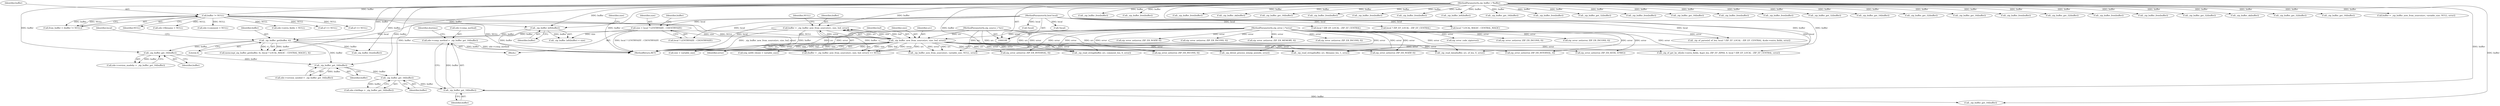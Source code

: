 digraph "0_libzip_2217022b7d1142738656d891e00b3d2d9179b796@pointer" {
"1000222" [label="(Call,zde->comp_method = _zip_buffer_get_16(buffer))"];
"1000226" [label="(Call,_zip_buffer_get_16(buffer))"];
"1000220" [label="(Call,_zip_buffer_get_16(buffer))"];
"1000214" [label="(Call,_zip_buffer_get_16(buffer))"];
"1000202" [label="(Call,_zip_buffer_get_16(buffer))"];
"1000170" [label="(Call,_zip_buffer_get(buffer, 4))"];
"1000140" [label="(Call,_zip_buffer_left(buffer))"];
"1000126" [label="(Call,buffer != NULL)"];
"1000111" [label="(MethodParameterIn,zip_buffer_t *buffer)"];
"1000155" [label="(Call,buffer = _zip_buffer_new_from_source(src, size, buf, error))"];
"1000157" [label="(Call,_zip_buffer_new_from_source(src, size, buf, error))"];
"1000110" [label="(MethodParameterIn,zip_source_t *src)"];
"1000129" [label="(Call,size = local ? LENTRYSIZE : CDENTRYSIZE)"];
"1000112" [label="(MethodParameterIn,bool local)"];
"1000113" [label="(MethodParameterIn,zip_error_t *error)"];
"1000422" [label="(Call,_zip_buffer_free(buffer))"];
"1000227" [label="(Identifier,buffer)"];
"1000171" [label="(Identifier,buffer)"];
"1000141" [label="(Identifier,buffer)"];
"1000823" [label="(Call,_zip_buffer_free(buffer))"];
"1000162" [label="(Identifier,NULL)"];
"1000160" [label="(Identifier,buf)"];
"1000202" [label="(Call,_zip_buffer_get_16(buffer))"];
"1000156" [label="(Identifier,buffer)"];
"1000129" [label="(Call,size = local ? LENTRYSIZE : CDENTRYSIZE)"];
"1000689" [label="(Call,_zip_buffer_free(buffer))"];
"1000330" [label="(Call,zip_error_set(error, ZIP_ER_INTERNAL, 0))"];
"1000327" [label="(Call,_zip_buffer_ok(buffer))"];
"1000518" [label="(Call,ef == NULL)"];
"1000210" [label="(Call,zde->version_needed = _zip_buffer_get_16(buffer))"];
"1000157" [label="(Call,_zip_buffer_new_from_source(src, size, buf, error))"];
"1000223" [label="(Call,zde->comp_method)"];
"1000139" [label="(Call,_zip_buffer_left(buffer) < size)"];
"1000159" [label="(Identifier,size)"];
"1000859" [label="(Call,size + variable_size)"];
"1000188" [label="(Call,_zip_buffer_free(buffer))"];
"1000221" [label="(Identifier,buffer)"];
"1000267" [label="(Call,_zip_buffer_get_16(buffer))"];
"1000862" [label="(MethodReturn,RET)"];
"1000794" [label="(Call,_zip_buffer_free(buffer))"];
"1000338" [label="(Call,_zip_buffer_free(buffer))"];
"1000471" [label="(Call,_zip_buffer_free(buffer))"];
"1000140" [label="(Call,_zip_buffer_left(buffer))"];
"1000172" [label="(Literal,4)"];
"1000154" [label="(Call,(buffer = _zip_buffer_new_from_source(src, size, buf, error)) == NULL)"];
"1000215" [label="(Identifier,buffer)"];
"1000203" [label="(Identifier,buffer)"];
"1000409" [label="(Call,_zip_buffer_left(buffer))"];
"1000573" [label="(Call,_zip_read_string(buffer, src, comment_len, 0, error))"];
"1000413" [label="(Call,zip_error_set(error, ZIP_ER_INCONS, 0))"];
"1000174" [label="(Identifier,local)"];
"1000234" [label="(Call,_zip_buffer_get_16(buffer))"];
"1000124" [label="(Call,from_buffer = (buffer != NULL))"];
"1000214" [label="(Call,_zip_buffer_get_16(buffer))"];
"1000589" [label="(Call,_zip_buffer_free(buffer))"];
"1000536" [label="(Call,local ? ZIP_EF_LOCAL : ZIP_EF_CENTRAL)"];
"1000198" [label="(Call,zde->version_madeby = _zip_buffer_get_16(buffer))"];
"1000323" [label="(Call,_zip_buffer_get_32(buffer))"];
"1000127" [label="(Identifier,buffer)"];
"1000552" [label="(Call,_zip_buffer_free(buffer))"];
"1000311" [label="(Call,_zip_buffer_get_16(buffer))"];
"1000713" [label="(Call,_zip_buffer_free(buffer))"];
"1000170" [label="(Call,_zip_buffer_get(buffer, 4))"];
"1000161" [label="(Identifier,error)"];
"1000610" [label="(Call,zip_error_set(error, ZIP_ER_INCONS, 0))"];
"1000526" [label="(Call,_zip_buffer_free(buffer))"];
"1000777" [label="(Call,_zip_buffer_get_32(buffer))"];
"1000128" [label="(Identifier,NULL)"];
"1000173" [label="(Call,local ? LOCAL_MAGIC : CENTRAL_MAGIC)"];
"1000222" [label="(Call,zde->comp_method = _zip_buffer_get_16(buffer))"];
"1000511" [label="(Call,_zip_read_data(buffer, src, ef_len, 0, error))"];
"1000376" [label="(Call,zde->filename = NULL)"];
"1000299" [label="(Call,_zip_buffer_get_16(buffer))"];
"1000428" [label="(Call,_zip_buffer_new_from_source(src, variable_size, NULL, error))"];
"1000259" [label="(Call,_zip_buffer_get_32(buffer))"];
"1000113" [label="(MethodParameterIn,zip_error_t *error)"];
"1000169" [label="(Call,memcmp(_zip_buffer_get(buffer, 4), (local ? LOCAL_MAGIC : CENTRAL_MAGIC), 4))"];
"1000386" [label="(Call,zde->comment = NULL)"];
"1000196" [label="(Call,!local)"];
"1000144" [label="(Call,zip_error_set(error, ZIP_ER_NOZIP, 0))"];
"1000841" [label="(Call,_zip_dirent_process_winzip_aes(zde, error))"];
"1000305" [label="(Call,_zip_buffer_get_16(buffer))"];
"1000126" [label="(Call,buffer != NULL)"];
"1000752" [label="(Call,!local)"];
"1000229" [label="(Identifier,dostime)"];
"1000492" [label="(Call,zip_error_set(error, ZIP_ER_INCONS, 0))"];
"1000667" [label="(Call,_zip_ef_get_by_id(zde->extra_fields, &got_len, ZIP_EF_ZIP64, 0, local ? ZIP_EF_LOCAL : ZIP_EF_CENTRAL, error))"];
"1000112" [label="(MethodParameterIn,bool local)"];
"1000705" [label="(Call,zip_error_set(error, ZIP_ER_MEMORY, 0))"];
"1000784" [label="(Call,zip_error_set(error, ZIP_ER_INCONS, 0))"];
"1000533" [label="(Call,_zip_ef_parse(ef, ef_len, local ? ZIP_EF_LOCAL : ZIP_EF_CENTRAL, &zde->extra_fields, error))"];
"1000131" [label="(Call,local ? LENTRYSIZE : CDENTRYSIZE)"];
"1000111" [label="(MethodParameterIn,zip_buffer_t *buffer)"];
"1000226" [label="(Call,_zip_buffer_get_16(buffer))"];
"1000381" [label="(Call,zde->extra_fields = NULL)"];
"1000445" [label="(Call,_zip_read_string(buffer, src, filename_len, 1, error))"];
"1000459" [label="(Call,zip_error_code_zip(error))"];
"1000142" [label="(Identifier,size)"];
"1000814" [label="(Call,_zip_buffer_free(buffer))"];
"1000130" [label="(Identifier,size)"];
"1000681" [label="(Call,ef == NULL)"];
"1000253" [label="(Call,_zip_buffer_get_32(buffer))"];
"1000618" [label="(Call,_zip_buffer_free(buffer))"];
"1000832" [label="(Call,zip_error_set(error, ZIP_ER_SEEK, EFBIG))"];
"1000500" [label="(Call,_zip_buffer_free(buffer))"];
"1000317" [label="(Call,_zip_buffer_get_32(buffer))"];
"1000806" [label="(Call,zip_error_set(error, ZIP_ER_INTERNAL, 0))"];
"1000803" [label="(Call,_zip_buffer_ok(buffer))"];
"1000180" [label="(Call,zip_error_set(error, ZIP_ER_NOZIP, 0))"];
"1000216" [label="(Call,zde->bitflags = _zip_buffer_get_16(buffer))"];
"1000114" [label="(Block,)"];
"1000136" [label="(Identifier,buffer)"];
"1000463" [label="(Call,zip_error_set(error, ZIP_ER_INCONS, 0))"];
"1000247" [label="(Call,_zip_buffer_get_32(buffer))"];
"1000155" [label="(Call,buffer = _zip_buffer_new_from_source(src, size, buf, error))"];
"1000263" [label="(Call,_zip_buffer_get_16(buffer))"];
"1000426" [label="(Call,buffer = _zip_buffer_new_from_source(src, variable_size, NULL, error))"];
"1000220" [label="(Call,_zip_buffer_get_16(buffer))"];
"1000158" [label="(Identifier,src)"];
"1000857" [label="(Call,(zip_int64_t)(size + variable_size))"];
"1000230" [label="(Call,_zip_buffer_get_16(buffer))"];
"1000675" [label="(Call,local ? ZIP_EF_LOCAL : ZIP_EF_CENTRAL)"];
"1000110" [label="(MethodParameterIn,zip_source_t *src)"];
"1000222" -> "1000114"  [label="AST: "];
"1000222" -> "1000226"  [label="CFG: "];
"1000223" -> "1000222"  [label="AST: "];
"1000226" -> "1000222"  [label="AST: "];
"1000229" -> "1000222"  [label="CFG: "];
"1000222" -> "1000862"  [label="DDG: zde->comp_method"];
"1000226" -> "1000222"  [label="DDG: buffer"];
"1000226" -> "1000227"  [label="CFG: "];
"1000227" -> "1000226"  [label="AST: "];
"1000220" -> "1000226"  [label="DDG: buffer"];
"1000111" -> "1000226"  [label="DDG: buffer"];
"1000226" -> "1000230"  [label="DDG: buffer"];
"1000220" -> "1000216"  [label="AST: "];
"1000220" -> "1000221"  [label="CFG: "];
"1000221" -> "1000220"  [label="AST: "];
"1000216" -> "1000220"  [label="CFG: "];
"1000220" -> "1000216"  [label="DDG: buffer"];
"1000214" -> "1000220"  [label="DDG: buffer"];
"1000111" -> "1000220"  [label="DDG: buffer"];
"1000214" -> "1000210"  [label="AST: "];
"1000214" -> "1000215"  [label="CFG: "];
"1000215" -> "1000214"  [label="AST: "];
"1000210" -> "1000214"  [label="CFG: "];
"1000214" -> "1000210"  [label="DDG: buffer"];
"1000202" -> "1000214"  [label="DDG: buffer"];
"1000170" -> "1000214"  [label="DDG: buffer"];
"1000111" -> "1000214"  [label="DDG: buffer"];
"1000202" -> "1000198"  [label="AST: "];
"1000202" -> "1000203"  [label="CFG: "];
"1000203" -> "1000202"  [label="AST: "];
"1000198" -> "1000202"  [label="CFG: "];
"1000202" -> "1000198"  [label="DDG: buffer"];
"1000170" -> "1000202"  [label="DDG: buffer"];
"1000111" -> "1000202"  [label="DDG: buffer"];
"1000170" -> "1000169"  [label="AST: "];
"1000170" -> "1000172"  [label="CFG: "];
"1000171" -> "1000170"  [label="AST: "];
"1000172" -> "1000170"  [label="AST: "];
"1000174" -> "1000170"  [label="CFG: "];
"1000170" -> "1000862"  [label="DDG: buffer"];
"1000170" -> "1000169"  [label="DDG: buffer"];
"1000170" -> "1000169"  [label="DDG: 4"];
"1000140" -> "1000170"  [label="DDG: buffer"];
"1000155" -> "1000170"  [label="DDG: buffer"];
"1000111" -> "1000170"  [label="DDG: buffer"];
"1000170" -> "1000188"  [label="DDG: buffer"];
"1000140" -> "1000139"  [label="AST: "];
"1000140" -> "1000141"  [label="CFG: "];
"1000141" -> "1000140"  [label="AST: "];
"1000142" -> "1000140"  [label="CFG: "];
"1000140" -> "1000862"  [label="DDG: buffer"];
"1000140" -> "1000139"  [label="DDG: buffer"];
"1000126" -> "1000140"  [label="DDG: buffer"];
"1000111" -> "1000140"  [label="DDG: buffer"];
"1000126" -> "1000124"  [label="AST: "];
"1000126" -> "1000128"  [label="CFG: "];
"1000127" -> "1000126"  [label="AST: "];
"1000128" -> "1000126"  [label="AST: "];
"1000124" -> "1000126"  [label="CFG: "];
"1000126" -> "1000862"  [label="DDG: NULL"];
"1000126" -> "1000124"  [label="DDG: buffer"];
"1000126" -> "1000124"  [label="DDG: NULL"];
"1000111" -> "1000126"  [label="DDG: buffer"];
"1000126" -> "1000154"  [label="DDG: NULL"];
"1000126" -> "1000376"  [label="DDG: NULL"];
"1000126" -> "1000381"  [label="DDG: NULL"];
"1000126" -> "1000386"  [label="DDG: NULL"];
"1000126" -> "1000428"  [label="DDG: NULL"];
"1000126" -> "1000518"  [label="DDG: NULL"];
"1000126" -> "1000681"  [label="DDG: NULL"];
"1000111" -> "1000108"  [label="AST: "];
"1000111" -> "1000862"  [label="DDG: buffer"];
"1000111" -> "1000155"  [label="DDG: buffer"];
"1000111" -> "1000188"  [label="DDG: buffer"];
"1000111" -> "1000230"  [label="DDG: buffer"];
"1000111" -> "1000234"  [label="DDG: buffer"];
"1000111" -> "1000247"  [label="DDG: buffer"];
"1000111" -> "1000253"  [label="DDG: buffer"];
"1000111" -> "1000259"  [label="DDG: buffer"];
"1000111" -> "1000263"  [label="DDG: buffer"];
"1000111" -> "1000267"  [label="DDG: buffer"];
"1000111" -> "1000299"  [label="DDG: buffer"];
"1000111" -> "1000305"  [label="DDG: buffer"];
"1000111" -> "1000311"  [label="DDG: buffer"];
"1000111" -> "1000317"  [label="DDG: buffer"];
"1000111" -> "1000323"  [label="DDG: buffer"];
"1000111" -> "1000327"  [label="DDG: buffer"];
"1000111" -> "1000338"  [label="DDG: buffer"];
"1000111" -> "1000409"  [label="DDG: buffer"];
"1000111" -> "1000422"  [label="DDG: buffer"];
"1000111" -> "1000426"  [label="DDG: buffer"];
"1000111" -> "1000445"  [label="DDG: buffer"];
"1000111" -> "1000471"  [label="DDG: buffer"];
"1000111" -> "1000500"  [label="DDG: buffer"];
"1000111" -> "1000511"  [label="DDG: buffer"];
"1000111" -> "1000526"  [label="DDG: buffer"];
"1000111" -> "1000552"  [label="DDG: buffer"];
"1000111" -> "1000573"  [label="DDG: buffer"];
"1000111" -> "1000589"  [label="DDG: buffer"];
"1000111" -> "1000618"  [label="DDG: buffer"];
"1000111" -> "1000689"  [label="DDG: buffer"];
"1000111" -> "1000713"  [label="DDG: buffer"];
"1000111" -> "1000777"  [label="DDG: buffer"];
"1000111" -> "1000794"  [label="DDG: buffer"];
"1000111" -> "1000803"  [label="DDG: buffer"];
"1000111" -> "1000814"  [label="DDG: buffer"];
"1000111" -> "1000823"  [label="DDG: buffer"];
"1000155" -> "1000154"  [label="AST: "];
"1000155" -> "1000157"  [label="CFG: "];
"1000156" -> "1000155"  [label="AST: "];
"1000157" -> "1000155"  [label="AST: "];
"1000162" -> "1000155"  [label="CFG: "];
"1000155" -> "1000862"  [label="DDG: _zip_buffer_new_from_source(src, size, buf, error)"];
"1000155" -> "1000862"  [label="DDG: buffer"];
"1000155" -> "1000154"  [label="DDG: buffer"];
"1000157" -> "1000155"  [label="DDG: src"];
"1000157" -> "1000155"  [label="DDG: size"];
"1000157" -> "1000155"  [label="DDG: buf"];
"1000157" -> "1000155"  [label="DDG: error"];
"1000157" -> "1000161"  [label="CFG: "];
"1000158" -> "1000157"  [label="AST: "];
"1000159" -> "1000157"  [label="AST: "];
"1000160" -> "1000157"  [label="AST: "];
"1000161" -> "1000157"  [label="AST: "];
"1000157" -> "1000862"  [label="DDG: size"];
"1000157" -> "1000862"  [label="DDG: buf"];
"1000157" -> "1000862"  [label="DDG: src"];
"1000157" -> "1000862"  [label="DDG: error"];
"1000157" -> "1000154"  [label="DDG: src"];
"1000157" -> "1000154"  [label="DDG: size"];
"1000157" -> "1000154"  [label="DDG: buf"];
"1000157" -> "1000154"  [label="DDG: error"];
"1000110" -> "1000157"  [label="DDG: src"];
"1000129" -> "1000157"  [label="DDG: size"];
"1000113" -> "1000157"  [label="DDG: error"];
"1000157" -> "1000180"  [label="DDG: error"];
"1000157" -> "1000330"  [label="DDG: error"];
"1000157" -> "1000413"  [label="DDG: error"];
"1000157" -> "1000428"  [label="DDG: src"];
"1000157" -> "1000428"  [label="DDG: error"];
"1000157" -> "1000445"  [label="DDG: src"];
"1000157" -> "1000445"  [label="DDG: error"];
"1000157" -> "1000511"  [label="DDG: src"];
"1000157" -> "1000511"  [label="DDG: error"];
"1000157" -> "1000573"  [label="DDG: src"];
"1000157" -> "1000573"  [label="DDG: error"];
"1000157" -> "1000667"  [label="DDG: error"];
"1000157" -> "1000806"  [label="DDG: error"];
"1000157" -> "1000832"  [label="DDG: error"];
"1000157" -> "1000841"  [label="DDG: error"];
"1000157" -> "1000857"  [label="DDG: size"];
"1000157" -> "1000859"  [label="DDG: size"];
"1000110" -> "1000108"  [label="AST: "];
"1000110" -> "1000862"  [label="DDG: src"];
"1000110" -> "1000428"  [label="DDG: src"];
"1000110" -> "1000445"  [label="DDG: src"];
"1000110" -> "1000511"  [label="DDG: src"];
"1000110" -> "1000573"  [label="DDG: src"];
"1000129" -> "1000114"  [label="AST: "];
"1000129" -> "1000131"  [label="CFG: "];
"1000130" -> "1000129"  [label="AST: "];
"1000131" -> "1000129"  [label="AST: "];
"1000136" -> "1000129"  [label="CFG: "];
"1000129" -> "1000862"  [label="DDG: local ? LENTRYSIZE : CDENTRYSIZE"];
"1000112" -> "1000129"  [label="DDG: local"];
"1000129" -> "1000139"  [label="DDG: size"];
"1000112" -> "1000108"  [label="AST: "];
"1000112" -> "1000862"  [label="DDG: local"];
"1000112" -> "1000131"  [label="DDG: local"];
"1000112" -> "1000169"  [label="DDG: local"];
"1000112" -> "1000173"  [label="DDG: local"];
"1000112" -> "1000196"  [label="DDG: local"];
"1000112" -> "1000533"  [label="DDG: local"];
"1000112" -> "1000536"  [label="DDG: local"];
"1000112" -> "1000667"  [label="DDG: local"];
"1000112" -> "1000675"  [label="DDG: local"];
"1000112" -> "1000752"  [label="DDG: local"];
"1000113" -> "1000108"  [label="AST: "];
"1000113" -> "1000862"  [label="DDG: error"];
"1000113" -> "1000144"  [label="DDG: error"];
"1000113" -> "1000180"  [label="DDG: error"];
"1000113" -> "1000330"  [label="DDG: error"];
"1000113" -> "1000413"  [label="DDG: error"];
"1000113" -> "1000428"  [label="DDG: error"];
"1000113" -> "1000445"  [label="DDG: error"];
"1000113" -> "1000459"  [label="DDG: error"];
"1000113" -> "1000463"  [label="DDG: error"];
"1000113" -> "1000492"  [label="DDG: error"];
"1000113" -> "1000511"  [label="DDG: error"];
"1000113" -> "1000533"  [label="DDG: error"];
"1000113" -> "1000573"  [label="DDG: error"];
"1000113" -> "1000610"  [label="DDG: error"];
"1000113" -> "1000667"  [label="DDG: error"];
"1000113" -> "1000705"  [label="DDG: error"];
"1000113" -> "1000784"  [label="DDG: error"];
"1000113" -> "1000806"  [label="DDG: error"];
"1000113" -> "1000832"  [label="DDG: error"];
"1000113" -> "1000841"  [label="DDG: error"];
}

